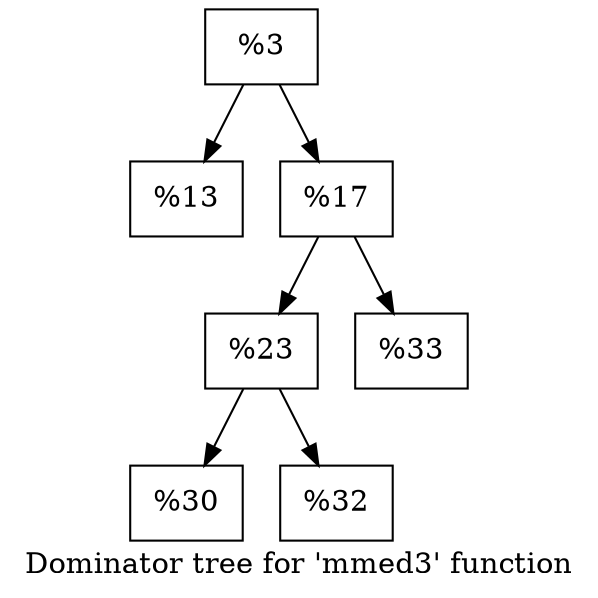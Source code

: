 digraph "Dominator tree for 'mmed3' function" {
	label="Dominator tree for 'mmed3' function";

	Node0x218b2c0 [shape=record,label="{%3}"];
	Node0x218b2c0 -> Node0x211fef0;
	Node0x218b2c0 -> Node0x2183110;
	Node0x211fef0 [shape=record,label="{%13}"];
	Node0x2183110 [shape=record,label="{%17}"];
	Node0x2183110 -> Node0x1fad070;
	Node0x2183110 -> Node0x1fcbfe0;
	Node0x1fad070 [shape=record,label="{%23}"];
	Node0x1fad070 -> Node0x2213260;
	Node0x1fad070 -> Node0x2198240;
	Node0x2213260 [shape=record,label="{%30}"];
	Node0x2198240 [shape=record,label="{%32}"];
	Node0x1fcbfe0 [shape=record,label="{%33}"];
}
